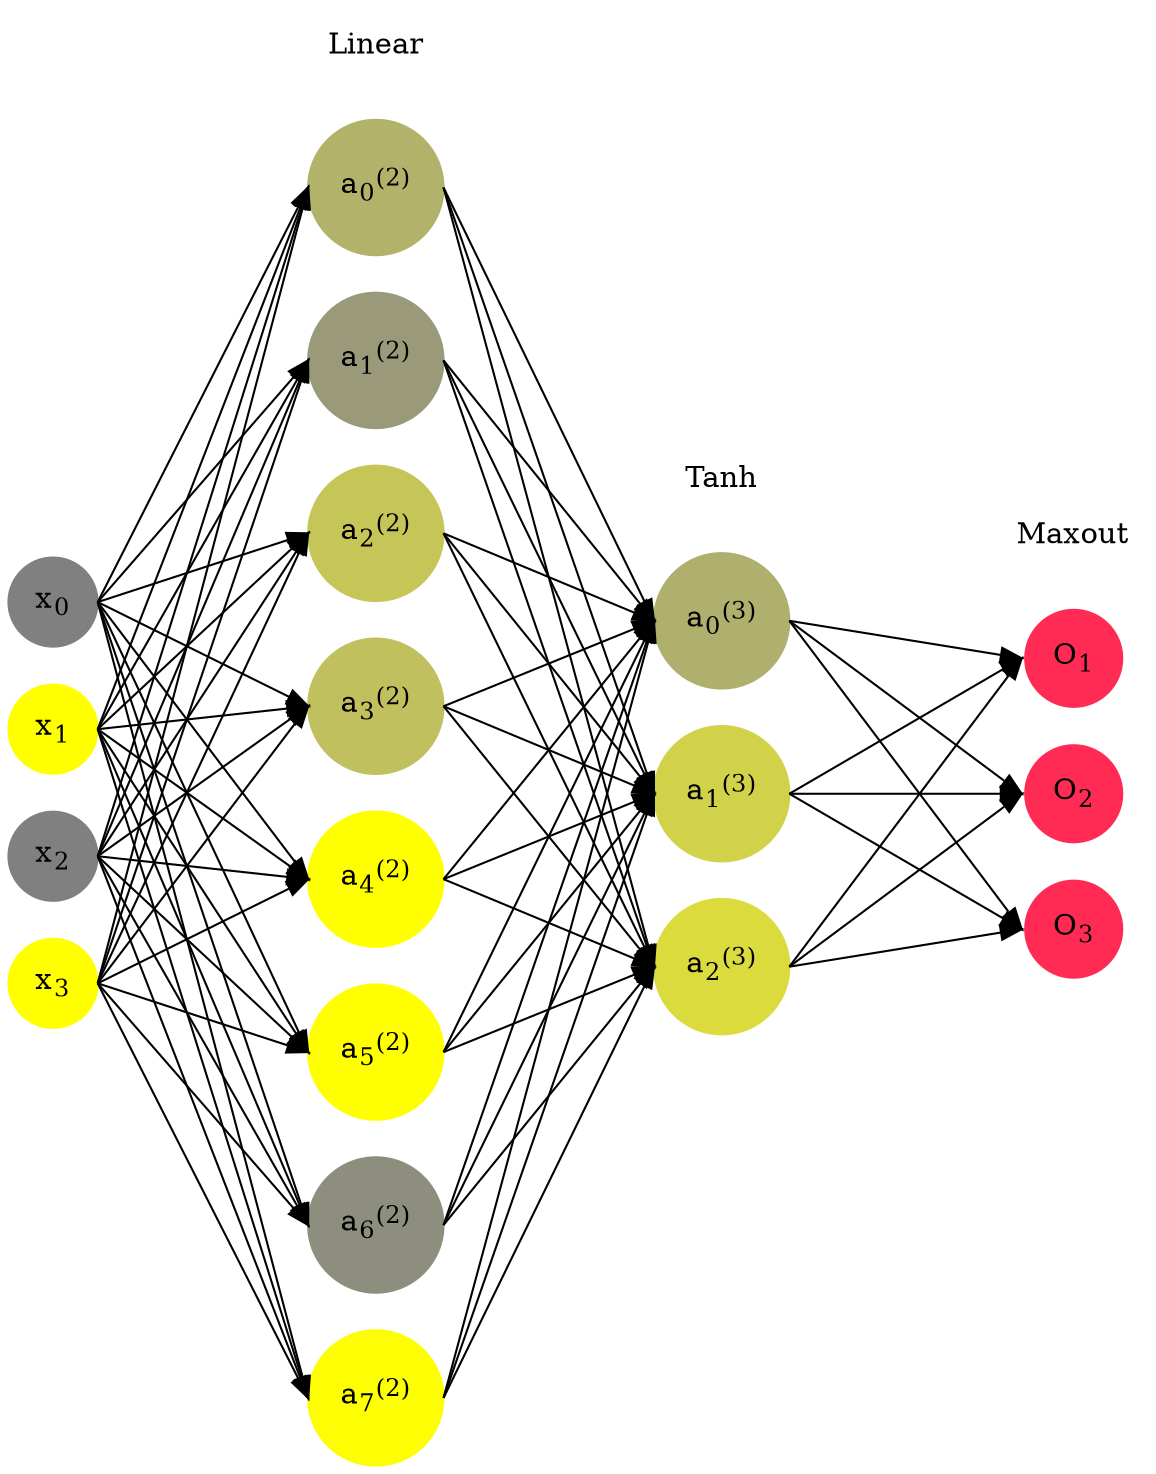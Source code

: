 digraph G {
	rankdir = LR;
	splines=false;
	edge[style=invis];
	ranksep= 1.4;
	{
	node [shape=circle, color="0.1667, 0.0, 0.5", style=filled, fillcolor="0.1667, 0.0, 0.5"];
	x0 [label=<x<sub>0</sub>>];
	}
	{
	node [shape=circle, color="0.1667, 1.0, 1.0", style=filled, fillcolor="0.1667, 1.0, 1.0"];
	x1 [label=<x<sub>1</sub>>];
	}
	{
	node [shape=circle, color="0.1667, 0.0, 0.5", style=filled, fillcolor="0.1667, 0.0, 0.5"];
	x2 [label=<x<sub>2</sub>>];
	}
	{
	node [shape=circle, color="0.1667, 1.0, 1.0", style=filled, fillcolor="0.1667, 1.0, 1.0"];
	x3 [label=<x<sub>3</sub>>];
	}
	{
	node [shape=circle, color="0.1667, 0.397034, 0.698517", style=filled, fillcolor="0.1667, 0.397034, 0.698517"];
	a02 [label=<a<sub>0</sub><sup>(2)</sup>>];
	}
	{
	node [shape=circle, color="0.1667, 0.204427, 0.602214", style=filled, fillcolor="0.1667, 0.204427, 0.602214"];
	a12 [label=<a<sub>1</sub><sup>(2)</sup>>];
	}
	{
	node [shape=circle, color="0.1667, 0.554113, 0.777056", style=filled, fillcolor="0.1667, 0.554113, 0.777056"];
	a22 [label=<a<sub>2</sub><sup>(2)</sup>>];
	}
	{
	node [shape=circle, color="0.1667, 0.506300, 0.753150", style=filled, fillcolor="0.1667, 0.506300, 0.753150"];
	a32 [label=<a<sub>3</sub><sup>(2)</sup>>];
	}
	{
	node [shape=circle, color="0.1667, 1.172627, 1.086314", style=filled, fillcolor="0.1667, 1.172627, 1.086314"];
	a42 [label=<a<sub>4</sub><sup>(2)</sup>>];
	}
	{
	node [shape=circle, color="0.1667, 1.123153, 1.061576", style=filled, fillcolor="0.1667, 1.123153, 1.061576"];
	a52 [label=<a<sub>5</sub><sup>(2)</sup>>];
	}
	{
	node [shape=circle, color="0.1667, 0.116346, 0.558173", style=filled, fillcolor="0.1667, 0.116346, 0.558173"];
	a62 [label=<a<sub>6</sub><sup>(2)</sup>>];
	}
	{
	node [shape=circle, color="0.1667, 0.981117, 0.990558", style=filled, fillcolor="0.1667, 0.981117, 0.990558"];
	a72 [label=<a<sub>7</sub><sup>(2)</sup>>];
	}
	{
	node [shape=circle, color="0.1667, 0.367426, 0.683713", style=filled, fillcolor="0.1667, 0.367426, 0.683713"];
	a03 [label=<a<sub>0</sub><sup>(3)</sup>>];
	}
	{
	node [shape=circle, color="0.1667, 0.643710, 0.821855", style=filled, fillcolor="0.1667, 0.643710, 0.821855"];
	a13 [label=<a<sub>1</sub><sup>(3)</sup>>];
	}
	{
	node [shape=circle, color="0.1667, 0.714688, 0.857344", style=filled, fillcolor="0.1667, 0.714688, 0.857344"];
	a23 [label=<a<sub>2</sub><sup>(3)</sup>>];
	}
	{
	node [shape=circle, color="0.9667, 0.83, 1.0", style=filled, fillcolor="0.9667, 0.83, 1.0"];
	O1 [label=<O<sub>1</sub>>];
	}
	{
	node [shape=circle, color="0.9667, 0.83, 1.0", style=filled, fillcolor="0.9667, 0.83, 1.0"];
	O2 [label=<O<sub>2</sub>>];
	}
	{
	node [shape=circle, color="0.9667, 0.83, 1.0", style=filled, fillcolor="0.9667, 0.83, 1.0"];
	O3 [label=<O<sub>3</sub>>];
	}
	{
	rank=same;
	x0->x1->x2->x3;
	}
	{
	rank=same;
	a02->a12->a22->a32->a42->a52->a62->a72;
	}
	{
	rank=same;
	a03->a13->a23;
	}
	{
	rank=same;
	O1->O2->O3;
	}
	l1 [shape=plaintext,label="Linear"];
	l1->a02;
	{rank=same; l1;a02};
	l2 [shape=plaintext,label="Tanh"];
	l2->a03;
	{rank=same; l2;a03};
	l3 [shape=plaintext,label="Maxout"];
	l3->O1;
	{rank=same; l3;O1};
edge[style=solid, tailport=e, headport=w];
	{x0;x1;x2;x3} -> {a02;a12;a22;a32;a42;a52;a62;a72};
	{a02;a12;a22;a32;a42;a52;a62;a72} -> {a03;a13;a23};
	{a03;a13;a23} -> {O1,O2,O3};
}